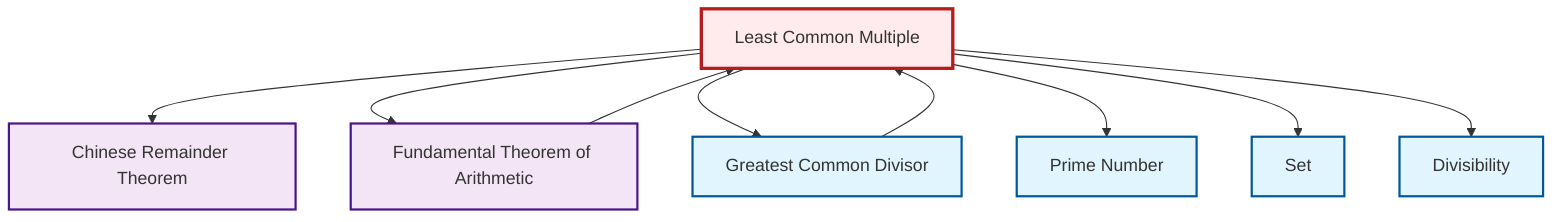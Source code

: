 graph TD
    classDef definition fill:#e1f5fe,stroke:#01579b,stroke-width:2px
    classDef theorem fill:#f3e5f5,stroke:#4a148c,stroke-width:2px
    classDef axiom fill:#fff3e0,stroke:#e65100,stroke-width:2px
    classDef example fill:#e8f5e9,stroke:#1b5e20,stroke-width:2px
    classDef current fill:#ffebee,stroke:#b71c1c,stroke-width:3px
    def-lcm["Least Common Multiple"]:::definition
    def-divisibility["Divisibility"]:::definition
    def-prime["Prime Number"]:::definition
    def-gcd["Greatest Common Divisor"]:::definition
    thm-chinese-remainder["Chinese Remainder Theorem"]:::theorem
    thm-fundamental-arithmetic["Fundamental Theorem of Arithmetic"]:::theorem
    def-set["Set"]:::definition
    def-lcm --> thm-chinese-remainder
    def-lcm --> thm-fundamental-arithmetic
    def-lcm --> def-gcd
    def-lcm --> def-prime
    def-gcd --> def-lcm
    def-lcm --> def-set
    def-lcm --> def-divisibility
    thm-fundamental-arithmetic --> def-lcm
    class def-lcm current